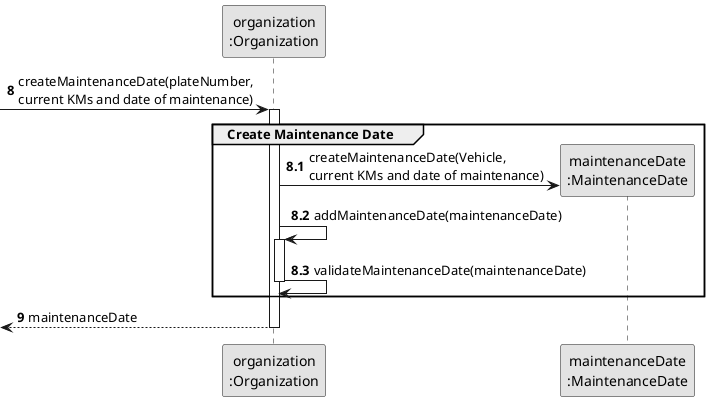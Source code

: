 @startuml
skinparam monochrome true
skinparam packageStyle rectangle
skinparam shadowing false

participant "organization\n:Organization" as ORG
participant "maintenanceDate\n:MaintenanceDate" as DATE
autonumber 8
-> ORG: createMaintenanceDate(plateNumber, \ncurrent KMs and date of maintenance)

autonumber 8.1
activate ORG
    group Create Maintenance Date

        ORG -> DATE**: createMaintenanceDate(Vehicle, \ncurrent KMs and date of maintenance)
        ORG -> ORG: addMaintenanceDate(maintenanceDate)


                        activate ORG
                            ORG -> ORG: validateMaintenanceDate(maintenanceDate)
                            deactivate ORG


    end

    autonumber 9
    <-- ORG : maintenanceDate
deactivate ORG


@enduml